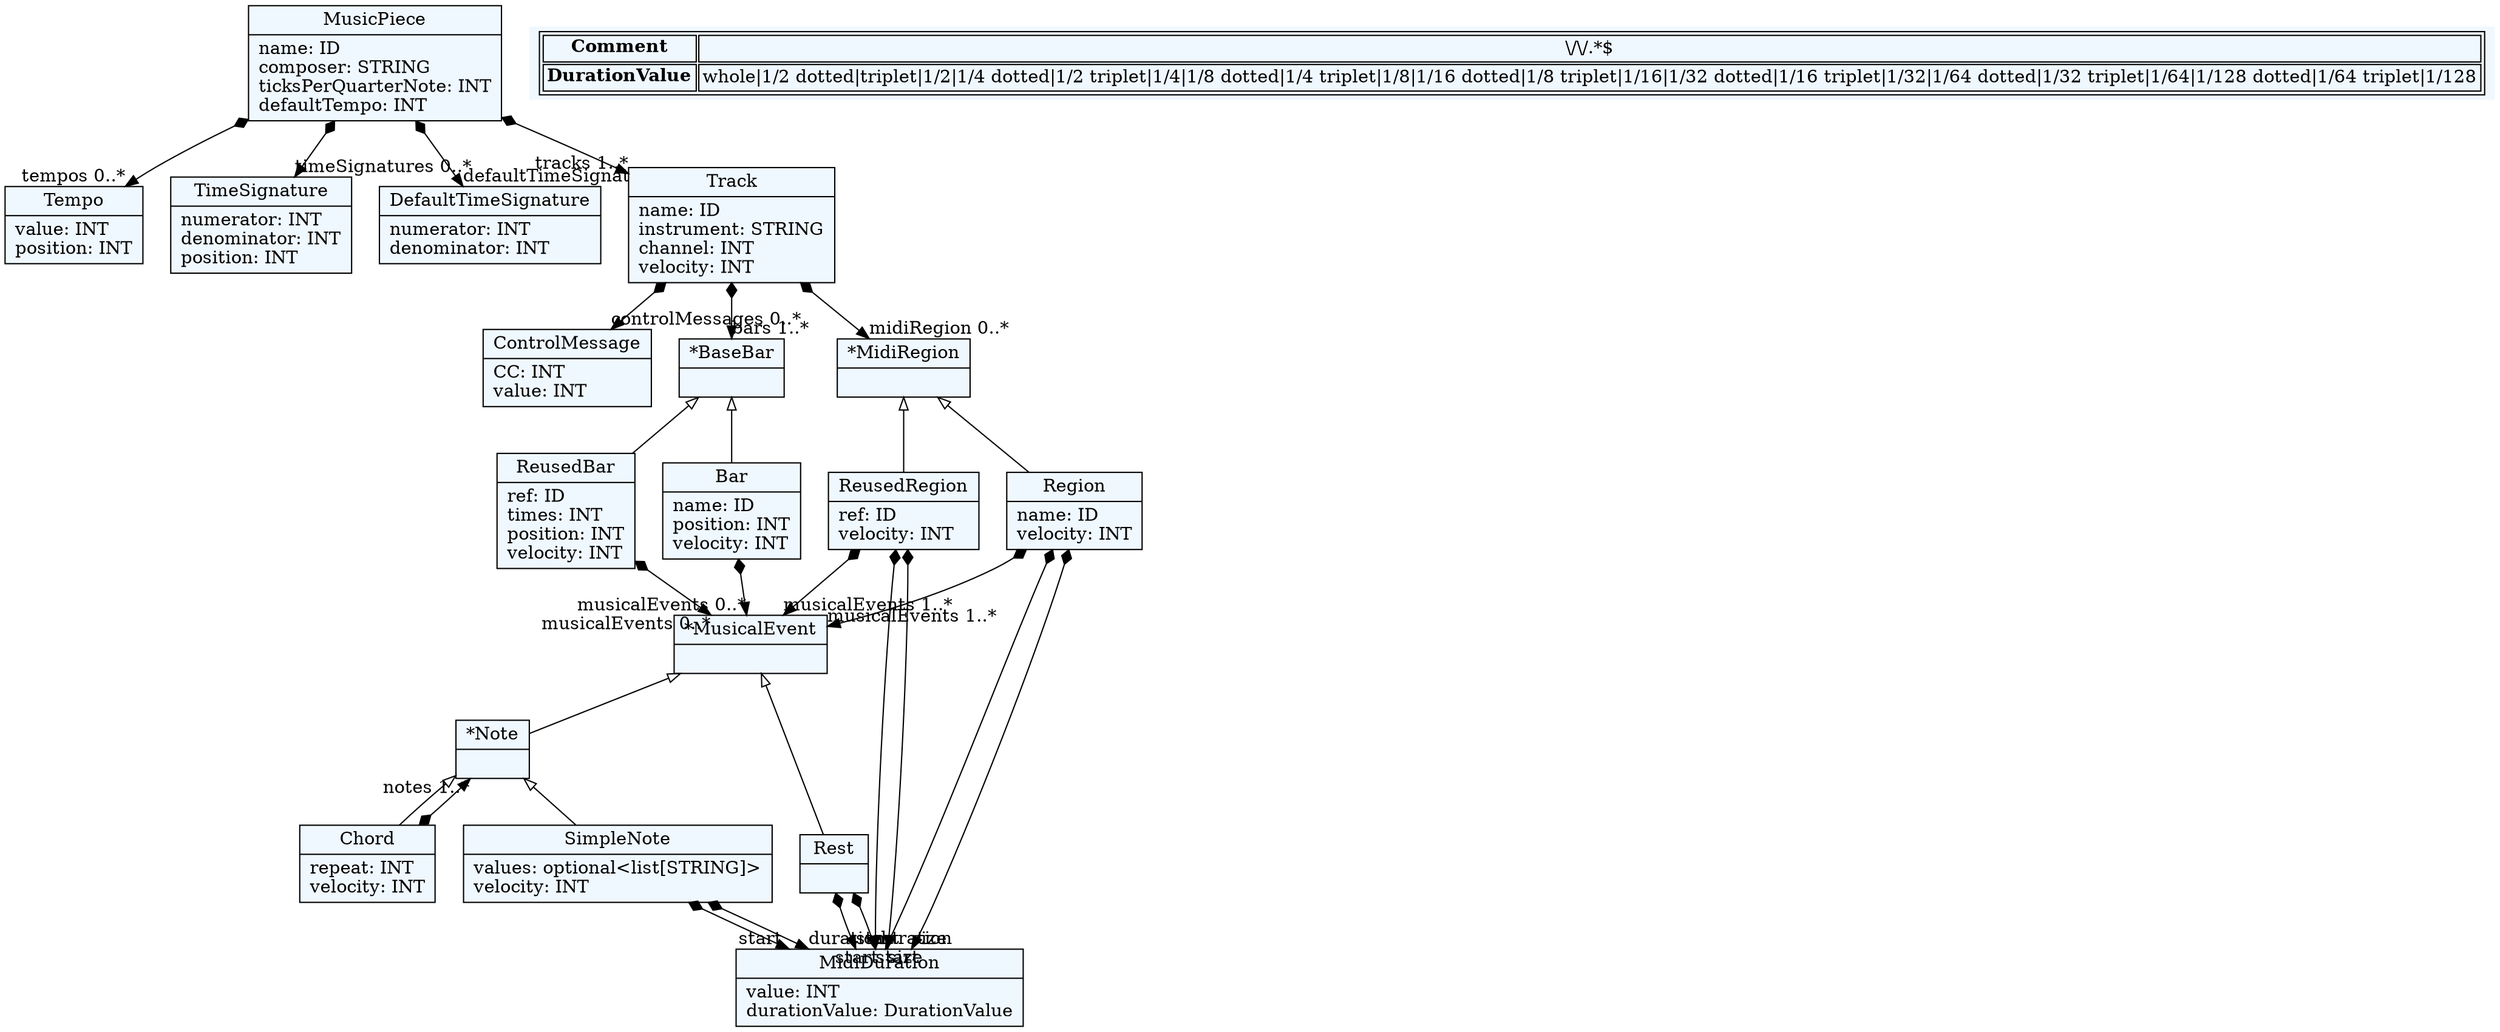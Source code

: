 
    digraph textX {
    fontname = "Bitstream Vera Sans"
    fontsize = 8
    node[
        shape=record,
        style=filled,
        fillcolor=aliceblue
    ]
    nodesep = 0.3
    edge[dir=black,arrowtail=empty]


2142815333824[ label="{MusicPiece|name: ID\lcomposer: STRING\lticksPerQuarterNote: INT\ldefaultTempo: INT\l}"]

2142815347712[ label="{Tempo|value: INT\lposition: INT\l}"]

2142815354656[ label="{TimeSignature|numerator: INT\ldenominator: INT\lposition: INT\l}"]

2142815324896[ label="{DefaultTimeSignature|numerator: INT\ldenominator: INT\l}"]

2142815374496[ label="{Track|name: ID\linstrument: STRING\lchannel: INT\lvelocity: INT\l}"]

2142815357632[ label="{ControlMessage|CC: INT\lvalue: INT\l}"]

2142815362592[ label="{*BaseBar|}"]

2142815364576[ label="{Bar|name: ID\lposition: INT\lvelocity: INT\l}"]

2142815358624[ label="{ReusedBar|ref: ID\ltimes: INT\lposition: INT\lvelocity: INT\l}"]

2142815380448[ label="{*MusicalEvent|}"]

2142815366560[ label="{*Note|}"]

2142815371520[ label="{SimpleNote|values: optional\<list[STRING]\>\lvelocity: INT\l}"]

2142815372512[ label="{MidiDuration|value: INT\ldurationValue: DurationValue\l}"]

2142815376480[ label="{Chord|repeat: INT\lvelocity: INT\l}"]

2142815379456[ label="{Rest|}"]

2142815381440[ label="{*MidiRegion|}"]

2142815383424[ label="{Region|name: ID\lvelocity: INT\l}"]

2142815402272[ label="{ReusedRegion|ref: ID\lvelocity: INT\l}"]



2142815333824 -> 2142815347712[arrowtail=diamond, dir=both, headlabel="tempos 0..*"]
2142815333824 -> 2142815324896[arrowtail=diamond, dir=both, headlabel="defaultTimeSignature "]
2142815333824 -> 2142815354656[arrowtail=diamond, dir=both, headlabel="timeSignatures 0..*"]
2142815333824 -> 2142815374496[arrowtail=diamond, dir=both, headlabel="tracks 1..*"]
2142815374496 -> 2142815357632[arrowtail=diamond, dir=both, headlabel="controlMessages 0..*"]
2142815374496 -> 2142815362592[arrowtail=diamond, dir=both, headlabel="bars 1..*"]
2142815374496 -> 2142815381440[arrowtail=diamond, dir=both, headlabel="midiRegion 0..*"]
2142815362592 -> 2142815364576 [dir=back]
2142815362592 -> 2142815358624 [dir=back]
2142815364576 -> 2142815380448[arrowtail=diamond, dir=both, headlabel="musicalEvents 0..*"]
2142815358624 -> 2142815380448[arrowtail=diamond, dir=both, headlabel="musicalEvents 0..*"]
2142815380448 -> 2142815366560 [dir=back]
2142815380448 -> 2142815379456 [dir=back]
2142815366560 -> 2142815371520 [dir=back]
2142815366560 -> 2142815376480 [dir=back]
2142815371520 -> 2142815372512[arrowtail=diamond, dir=both, headlabel="start "]
2142815371520 -> 2142815372512[arrowtail=diamond, dir=both, headlabel="duration "]
2142815376480 -> 2142815366560[arrowtail=diamond, dir=both, headlabel="notes 1..*"]
2142815379456 -> 2142815372512[arrowtail=diamond, dir=both, headlabel="start "]
2142815379456 -> 2142815372512[arrowtail=diamond, dir=both, headlabel="duration "]
2142815381440 -> 2142815383424 [dir=back]
2142815381440 -> 2142815402272 [dir=back]
2142815383424 -> 2142815372512[arrowtail=diamond, dir=both, headlabel="start "]
2142815383424 -> 2142815372512[arrowtail=diamond, dir=both, headlabel="size "]
2142815383424 -> 2142815380448[arrowtail=diamond, dir=both, headlabel="musicalEvents 1..*"]
2142815402272 -> 2142815372512[arrowtail=diamond, dir=both, headlabel="start "]
2142815402272 -> 2142815372512[arrowtail=diamond, dir=both, headlabel="size "]
2142815402272 -> 2142815380448[arrowtail=diamond, dir=both, headlabel="musicalEvents 1..*"]
match_rules [ shape=plaintext, label=< <table>
	<tr>
		<td><b>Comment</b></td><td>\/\/.*$</td>
	</tr>
	<tr>
		<td><b>DurationValue</b></td><td>whole|1/2 dotted|triplet|1/2|1/4 dotted|1/2 triplet|1/4|1/8 dotted|1/4 triplet|1/8|1/16 dotted|1/8 triplet|1/16|1/32 dotted|1/16 triplet|1/32|1/64 dotted|1/32 triplet|1/64|1/128 dotted|1/64 triplet|1/128</td>
	</tr>
</table> >]


}

